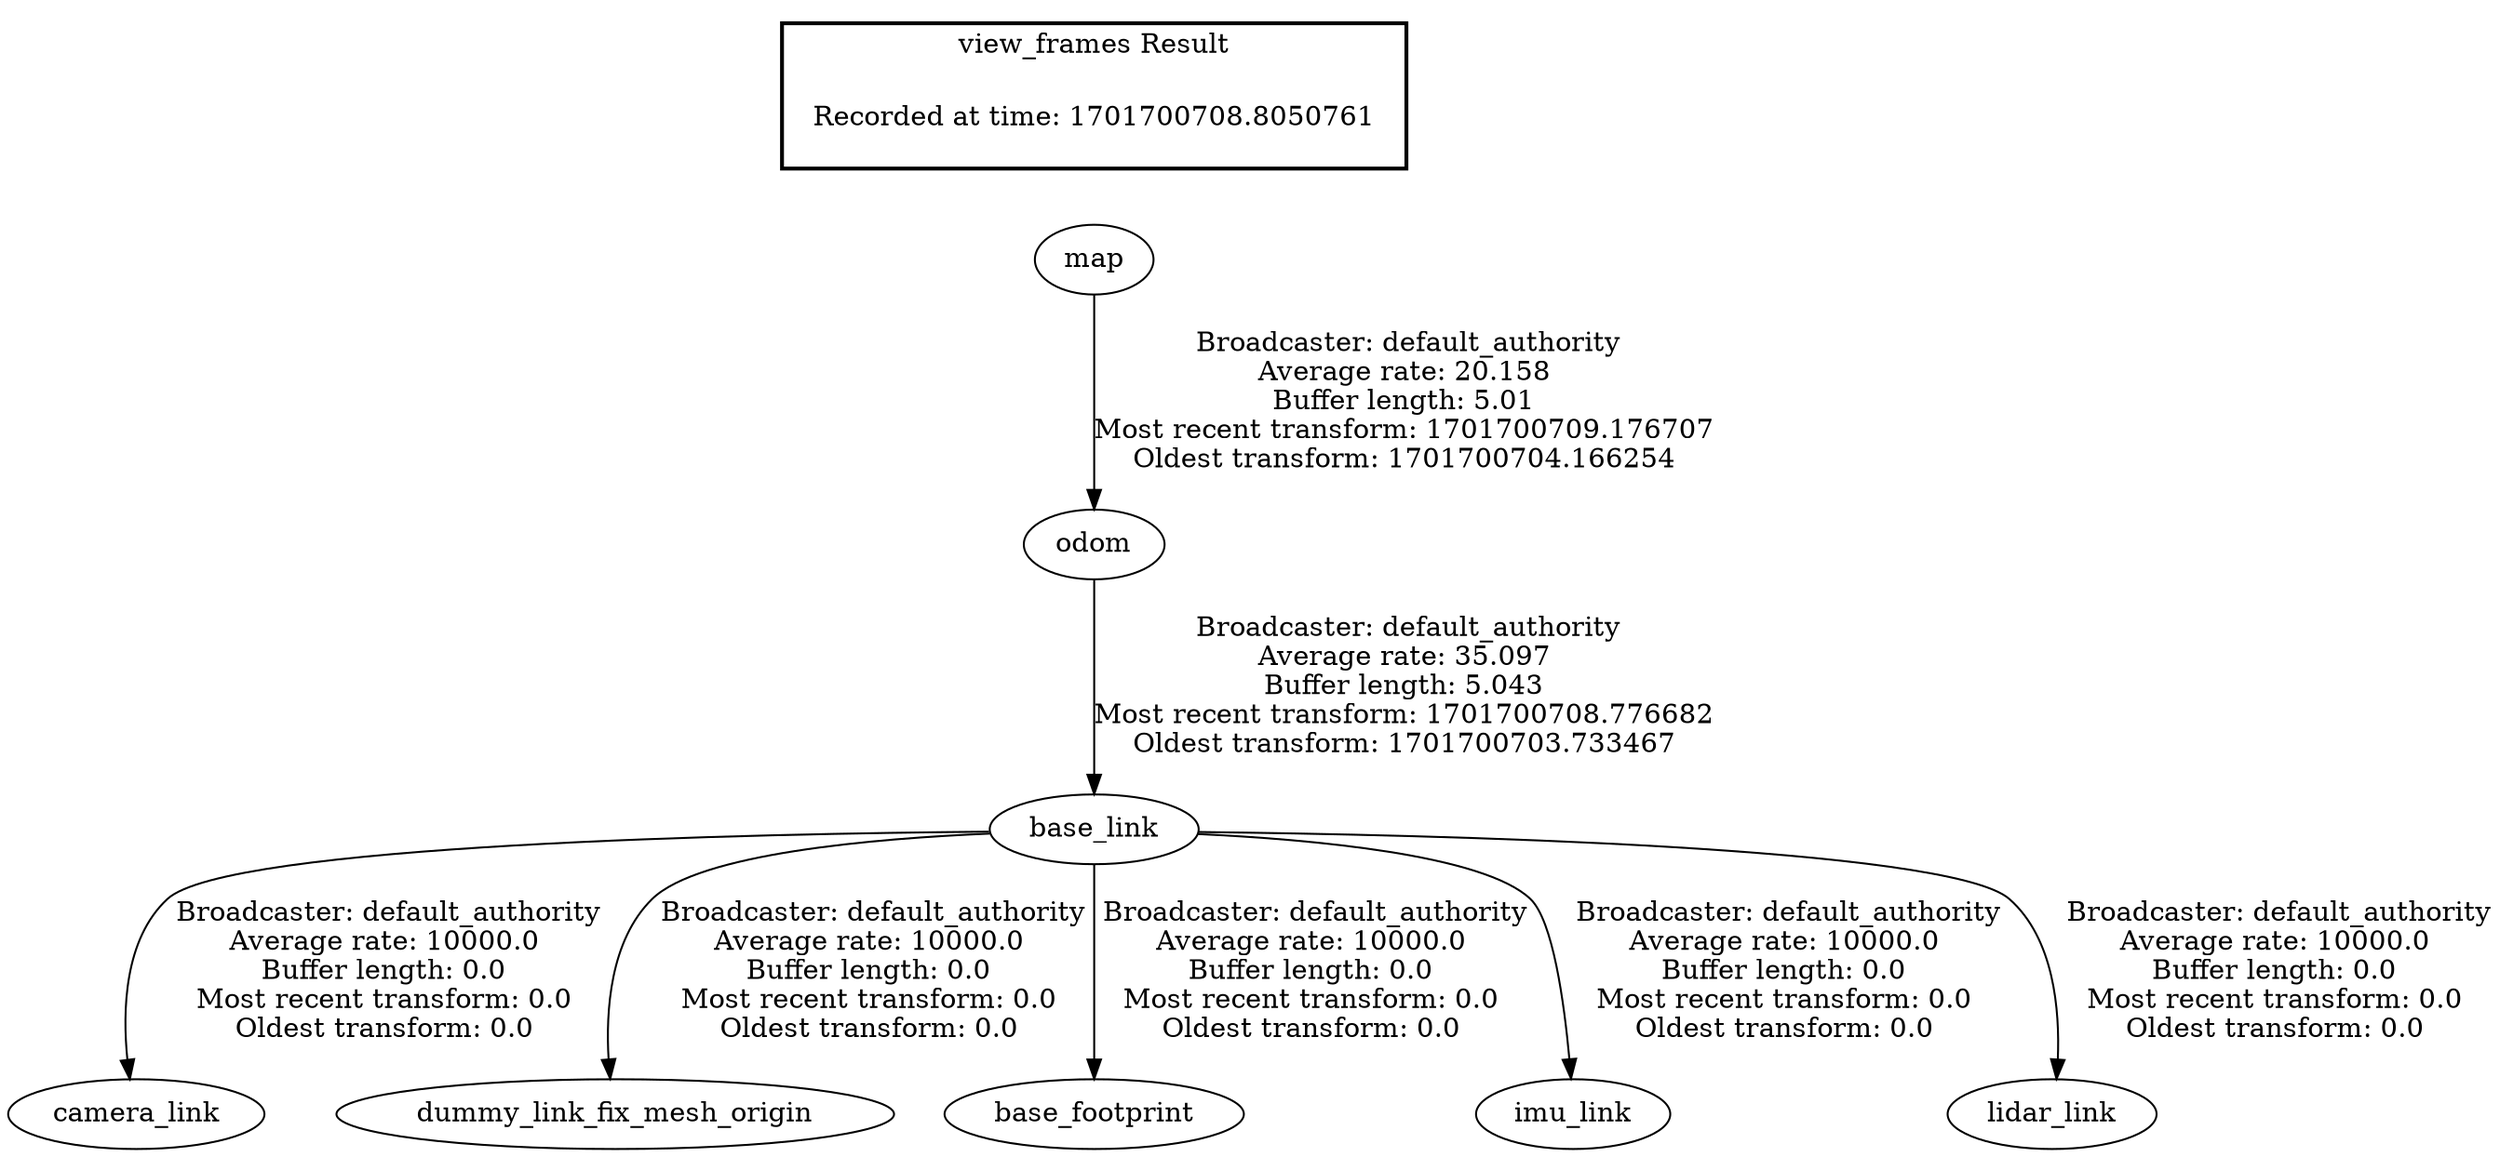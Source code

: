 digraph G {
"odom" -> "base_link"[label=" Broadcaster: default_authority\nAverage rate: 35.097\nBuffer length: 5.043\nMost recent transform: 1701700708.776682\nOldest transform: 1701700703.733467\n"];
"map" -> "odom"[label=" Broadcaster: default_authority\nAverage rate: 20.158\nBuffer length: 5.01\nMost recent transform: 1701700709.176707\nOldest transform: 1701700704.166254\n"];
"base_link" -> "camera_link"[label=" Broadcaster: default_authority\nAverage rate: 10000.0\nBuffer length: 0.0\nMost recent transform: 0.0\nOldest transform: 0.0\n"];
"base_link" -> "dummy_link_fix_mesh_origin"[label=" Broadcaster: default_authority\nAverage rate: 10000.0\nBuffer length: 0.0\nMost recent transform: 0.0\nOldest transform: 0.0\n"];
"base_link" -> "base_footprint"[label=" Broadcaster: default_authority\nAverage rate: 10000.0\nBuffer length: 0.0\nMost recent transform: 0.0\nOldest transform: 0.0\n"];
"base_link" -> "imu_link"[label=" Broadcaster: default_authority\nAverage rate: 10000.0\nBuffer length: 0.0\nMost recent transform: 0.0\nOldest transform: 0.0\n"];
"base_link" -> "lidar_link"[label=" Broadcaster: default_authority\nAverage rate: 10000.0\nBuffer length: 0.0\nMost recent transform: 0.0\nOldest transform: 0.0\n"];
edge [style=invis];
 subgraph cluster_legend { style=bold; color=black; label ="view_frames Result";
"Recorded at time: 1701700708.8050761"[ shape=plaintext ] ;
}->"map";
}